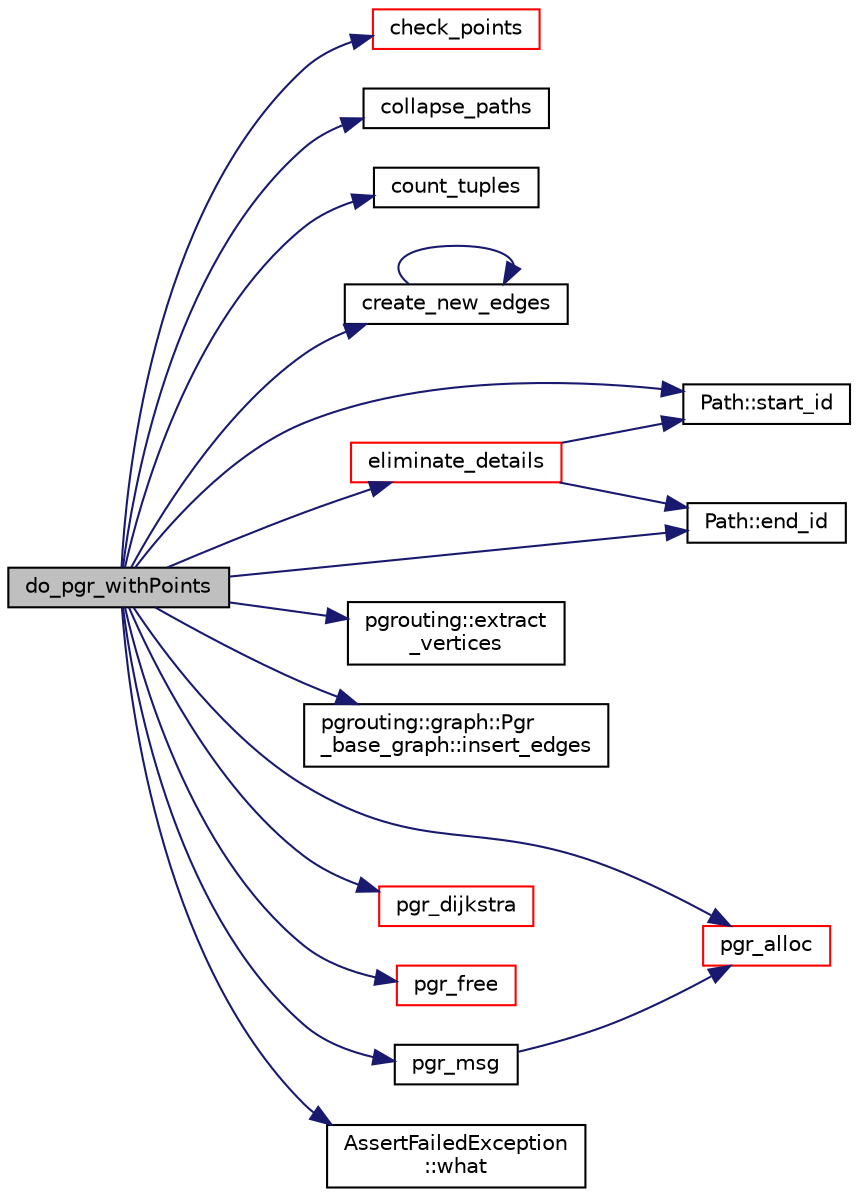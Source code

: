 digraph "do_pgr_withPoints"
{
  edge [fontname="Helvetica",fontsize="10",labelfontname="Helvetica",labelfontsize="10"];
  node [fontname="Helvetica",fontsize="10",shape=record];
  rankdir="LR";
  Node1 [label="do_pgr_withPoints",height=0.2,width=0.4,color="black", fillcolor="grey75", style="filled", fontcolor="black"];
  Node1 -> Node2 [color="midnightblue",fontsize="10",style="solid",fontname="Helvetica"];
  Node2 [label="check_points",height=0.2,width=0.4,color="red", fillcolor="white", style="filled",URL="$pgr__withPoints_8cpp.html#aafd53873fa63967f96fc3bfcd6481d6c"];
  Node1 -> Node3 [color="midnightblue",fontsize="10",style="solid",fontname="Helvetica"];
  Node3 [label="collapse_paths",height=0.2,width=0.4,color="black", fillcolor="white", style="filled",URL="$basePath__SSEC_8cpp.html#a19c6d298dcf1b394bb1d0269055f45f0"];
  Node1 -> Node4 [color="midnightblue",fontsize="10",style="solid",fontname="Helvetica"];
  Node4 [label="count_tuples",height=0.2,width=0.4,color="black", fillcolor="white", style="filled",URL="$basePath__SSEC_8cpp.html#a704d92207109d41b1df3e14e14579ba1"];
  Node1 -> Node5 [color="midnightblue",fontsize="10",style="solid",fontname="Helvetica"];
  Node5 [label="create_new_edges",height=0.2,width=0.4,color="black", fillcolor="white", style="filled",URL="$pgr__withPoints_8cpp.html#a1bbabefee9e49fba0af4190ec65d1529"];
  Node5 -> Node5 [color="midnightblue",fontsize="10",style="solid",fontname="Helvetica"];
  Node1 -> Node6 [color="midnightblue",fontsize="10",style="solid",fontname="Helvetica"];
  Node6 [label="eliminate_details",height=0.2,width=0.4,color="red", fillcolor="white", style="filled",URL="$pgr__withPoints_8cpp.html#a0ed4ba674c8ad93b59ff6a23c43a744f"];
  Node6 -> Node7 [color="midnightblue",fontsize="10",style="solid",fontname="Helvetica"];
  Node7 [label="Path::start_id",height=0.2,width=0.4,color="black", fillcolor="white", style="filled",URL="$classPath.html#ac7035439d26c9e76a20ca1a06541923e"];
  Node6 -> Node8 [color="midnightblue",fontsize="10",style="solid",fontname="Helvetica"];
  Node8 [label="Path::end_id",height=0.2,width=0.4,color="black", fillcolor="white", style="filled",URL="$classPath.html#af813241de9d44cf689932d9166147cf0"];
  Node1 -> Node8 [color="midnightblue",fontsize="10",style="solid",fontname="Helvetica"];
  Node1 -> Node9 [color="midnightblue",fontsize="10",style="solid",fontname="Helvetica"];
  Node9 [label="pgrouting::extract\l_vertices",height=0.2,width=0.4,color="black", fillcolor="white", style="filled",URL="$namespacepgrouting.html#a7f6c592f35e628f82429127580ed29fb"];
  Node1 -> Node10 [color="midnightblue",fontsize="10",style="solid",fontname="Helvetica"];
  Node10 [label="pgrouting::graph::Pgr\l_base_graph::insert_edges",height=0.2,width=0.4,color="black", fillcolor="white", style="filled",URL="$classpgrouting_1_1graph_1_1Pgr__base__graph.html#a7c90223ba36b5a1b43296ba8c852db25",tooltip="Inserts count edges of type T into the graph. "];
  Node1 -> Node11 [color="midnightblue",fontsize="10",style="solid",fontname="Helvetica"];
  Node11 [label="pgr_alloc",height=0.2,width=0.4,color="red", fillcolor="white", style="filled",URL="$pgr__alloc_8hpp.html#ac9d34b4a4d403ed9f24050b973087a9c",tooltip="allocates memory "];
  Node1 -> Node12 [color="midnightblue",fontsize="10",style="solid",fontname="Helvetica"];
  Node12 [label="pgr_dijkstra",height=0.2,width=0.4,color="red", fillcolor="white", style="filled",URL="$withPoints__driver_8cpp.html#afeb05fe552d2db0ce4bcfd0501a38efa"];
  Node1 -> Node13 [color="midnightblue",fontsize="10",style="solid",fontname="Helvetica"];
  Node13 [label="pgr_free",height=0.2,width=0.4,color="red", fillcolor="white", style="filled",URL="$pgr__alloc_8hpp.html#aae87e343d8516ca2c6a60dcfbbf7fde6"];
  Node1 -> Node14 [color="midnightblue",fontsize="10",style="solid",fontname="Helvetica"];
  Node14 [label="pgr_msg",height=0.2,width=0.4,color="black", fillcolor="white", style="filled",URL="$pgr__alloc_8cpp.html#a03fe028457780ee3a4d223cd7fe9d53e"];
  Node14 -> Node11 [color="midnightblue",fontsize="10",style="solid",fontname="Helvetica"];
  Node1 -> Node7 [color="midnightblue",fontsize="10",style="solid",fontname="Helvetica"];
  Node1 -> Node15 [color="midnightblue",fontsize="10",style="solid",fontname="Helvetica"];
  Node15 [label="AssertFailedException\l::what",height=0.2,width=0.4,color="black", fillcolor="white", style="filled",URL="$classAssertFailedException.html#aafd3ed0f0334f5a66586307c6db69fd2"];
}
